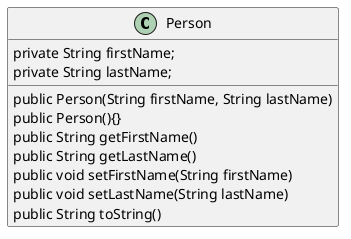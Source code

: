 @startuml
 class Person {
    private String firstName;
    private String lastName;

    public Person(String firstName, String lastName)
    public Person(){}
    public String getFirstName()
    public String getLastName()
    public void setFirstName(String firstName)
    public void setLastName(String lastName)
    public String toString()
}



@enduml